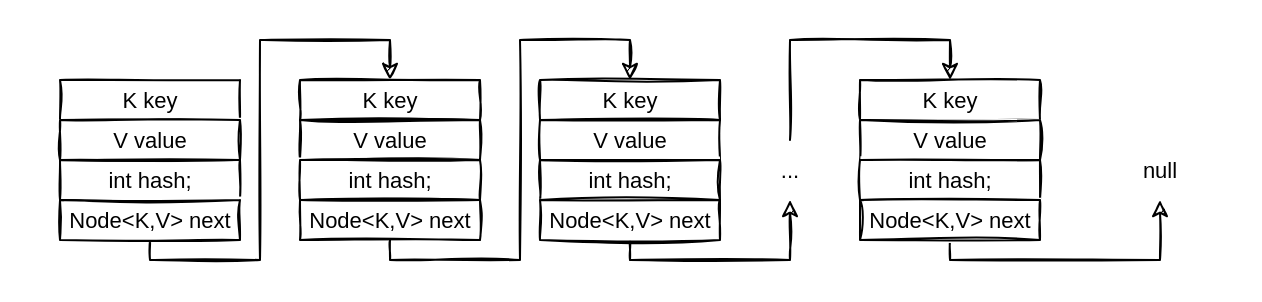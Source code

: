 <mxfile version="15.7.3" type="device"><diagram id="f7l-QjNNwd-E0EBBUE6t" name="Page-1"><mxGraphModel dx="1106" dy="920" grid="1" gridSize="10" guides="1" tooltips="1" connect="1" arrows="1" fold="1" page="1" pageScale="1" pageWidth="827" pageHeight="1169" math="0" shadow="0"><root><mxCell id="0"/><mxCell id="1" parent="0"/><mxCell id="n7bLC_yVU024SIhaCoEX-29" value="" style="rounded=0;whiteSpace=wrap;html=1;fontSize=11;strokeColor=none;fillColor=none;sketch=1;" parent="1" vertex="1"><mxGeometry x="90" y="120" width="630" height="150" as="geometry"/></mxCell><mxCell id="n7bLC_yVU024SIhaCoEX-1" value="&lt;font style=&quot;font-size: 11px&quot;&gt;K key&lt;/font&gt;" style="rounded=0;whiteSpace=wrap;html=1;sketch=1;" parent="1" vertex="1"><mxGeometry x="120" y="160" width="90" height="20" as="geometry"/></mxCell><mxCell id="n7bLC_yVU024SIhaCoEX-2" value="&lt;font style=&quot;font-size: 11px&quot;&gt;V value&lt;/font&gt;" style="rounded=0;whiteSpace=wrap;html=1;sketch=1;" parent="1" vertex="1"><mxGeometry x="120" y="180" width="90" height="20" as="geometry"/></mxCell><mxCell id="n7bLC_yVU024SIhaCoEX-3" value="&lt;font style=&quot;font-size: 11px&quot;&gt;int hash;&lt;/font&gt;" style="rounded=0;whiteSpace=wrap;html=1;sketch=1;" parent="1" vertex="1"><mxGeometry x="120" y="200" width="90" height="20" as="geometry"/></mxCell><mxCell id="n7bLC_yVU024SIhaCoEX-21" style="edgeStyle=orthogonalEdgeStyle;rounded=0;orthogonalLoop=1;jettySize=auto;html=1;exitX=0.5;exitY=1;exitDx=0;exitDy=0;entryX=0.5;entryY=0;entryDx=0;entryDy=0;fontSize=11;sketch=1;" parent="1" source="n7bLC_yVU024SIhaCoEX-4" target="n7bLC_yVU024SIhaCoEX-5" edge="1"><mxGeometry relative="1" as="geometry"><Array as="points"><mxPoint x="165" y="250"/><mxPoint x="220" y="250"/><mxPoint x="220" y="140"/><mxPoint x="285" y="140"/></Array></mxGeometry></mxCell><mxCell id="n7bLC_yVU024SIhaCoEX-4" value="&lt;font style=&quot;font-size: 11px&quot;&gt;Node&amp;lt;K,V&amp;gt; next&lt;/font&gt;" style="rounded=0;whiteSpace=wrap;html=1;sketch=1;" parent="1" vertex="1"><mxGeometry x="120" y="220" width="90" height="20" as="geometry"/></mxCell><mxCell id="n7bLC_yVU024SIhaCoEX-5" value="&lt;font style=&quot;font-size: 11px&quot;&gt;K key&lt;/font&gt;" style="rounded=0;whiteSpace=wrap;html=1;sketch=1;" parent="1" vertex="1"><mxGeometry x="240" y="160" width="90" height="20" as="geometry"/></mxCell><mxCell id="n7bLC_yVU024SIhaCoEX-6" value="&lt;font style=&quot;font-size: 11px&quot;&gt;V value&lt;/font&gt;" style="rounded=0;whiteSpace=wrap;html=1;sketch=1;" parent="1" vertex="1"><mxGeometry x="240" y="180" width="90" height="20" as="geometry"/></mxCell><mxCell id="n7bLC_yVU024SIhaCoEX-7" value="&lt;font style=&quot;font-size: 11px&quot;&gt;int hash;&lt;/font&gt;" style="rounded=0;whiteSpace=wrap;html=1;sketch=1;" parent="1" vertex="1"><mxGeometry x="240" y="200" width="90" height="20" as="geometry"/></mxCell><mxCell id="n7bLC_yVU024SIhaCoEX-22" style="edgeStyle=orthogonalEdgeStyle;rounded=0;orthogonalLoop=1;jettySize=auto;html=1;exitX=0.5;exitY=1;exitDx=0;exitDy=0;entryX=0.5;entryY=0;entryDx=0;entryDy=0;fontSize=11;sketch=1;" parent="1" source="n7bLC_yVU024SIhaCoEX-8" target="n7bLC_yVU024SIhaCoEX-9" edge="1"><mxGeometry relative="1" as="geometry"><Array as="points"><mxPoint x="285" y="250"/><mxPoint x="350" y="250"/><mxPoint x="350" y="140"/><mxPoint x="405" y="140"/></Array></mxGeometry></mxCell><mxCell id="n7bLC_yVU024SIhaCoEX-8" value="&lt;font style=&quot;font-size: 11px&quot;&gt;Node&amp;lt;K,V&amp;gt; next&lt;/font&gt;" style="rounded=0;whiteSpace=wrap;html=1;sketch=1;" parent="1" vertex="1"><mxGeometry x="240" y="220" width="90" height="20" as="geometry"/></mxCell><mxCell id="n7bLC_yVU024SIhaCoEX-9" value="&lt;font style=&quot;font-size: 11px&quot;&gt;K key&lt;/font&gt;" style="rounded=0;whiteSpace=wrap;html=1;sketch=1;" parent="1" vertex="1"><mxGeometry x="360" y="160" width="90" height="20" as="geometry"/></mxCell><mxCell id="n7bLC_yVU024SIhaCoEX-10" value="&lt;font style=&quot;font-size: 11px&quot;&gt;V value&lt;/font&gt;" style="rounded=0;whiteSpace=wrap;html=1;sketch=1;" parent="1" vertex="1"><mxGeometry x="360" y="180" width="90" height="20" as="geometry"/></mxCell><mxCell id="n7bLC_yVU024SIhaCoEX-11" value="&lt;font style=&quot;font-size: 11px&quot;&gt;int hash;&lt;/font&gt;" style="rounded=0;whiteSpace=wrap;html=1;sketch=1;" parent="1" vertex="1"><mxGeometry x="360" y="200" width="90" height="20" as="geometry"/></mxCell><mxCell id="n7bLC_yVU024SIhaCoEX-23" style="edgeStyle=orthogonalEdgeStyle;rounded=0;orthogonalLoop=1;jettySize=auto;html=1;exitX=0.5;exitY=1;exitDx=0;exitDy=0;fontSize=11;entryX=0.5;entryY=1;entryDx=0;entryDy=0;sketch=1;" parent="1" source="n7bLC_yVU024SIhaCoEX-12" target="n7bLC_yVU024SIhaCoEX-24" edge="1"><mxGeometry relative="1" as="geometry"><mxPoint x="480" y="230" as="targetPoint"/><Array as="points"><mxPoint x="405" y="250"/><mxPoint x="485" y="250"/></Array></mxGeometry></mxCell><mxCell id="n7bLC_yVU024SIhaCoEX-12" value="&lt;font style=&quot;font-size: 11px&quot;&gt;Node&amp;lt;K,V&amp;gt; next&lt;/font&gt;" style="rounded=0;whiteSpace=wrap;html=1;sketch=1;" parent="1" vertex="1"><mxGeometry x="360" y="220" width="90" height="20" as="geometry"/></mxCell><mxCell id="n7bLC_yVU024SIhaCoEX-13" value="&lt;font style=&quot;font-size: 11px&quot;&gt;K key&lt;/font&gt;" style="rounded=0;whiteSpace=wrap;html=1;sketch=1;" parent="1" vertex="1"><mxGeometry x="520" y="160" width="90" height="20" as="geometry"/></mxCell><mxCell id="n7bLC_yVU024SIhaCoEX-14" value="&lt;font style=&quot;font-size: 11px&quot;&gt;V value&lt;/font&gt;" style="rounded=0;whiteSpace=wrap;html=1;sketch=1;" parent="1" vertex="1"><mxGeometry x="520" y="180" width="90" height="20" as="geometry"/></mxCell><mxCell id="n7bLC_yVU024SIhaCoEX-15" value="&lt;font style=&quot;font-size: 11px&quot;&gt;int hash;&lt;/font&gt;" style="rounded=0;whiteSpace=wrap;html=1;sketch=1;" parent="1" vertex="1"><mxGeometry x="520" y="200" width="90" height="20" as="geometry"/></mxCell><mxCell id="n7bLC_yVU024SIhaCoEX-28" style="edgeStyle=orthogonalEdgeStyle;rounded=0;orthogonalLoop=1;jettySize=auto;html=1;exitX=0.5;exitY=1;exitDx=0;exitDy=0;entryX=0.5;entryY=1;entryDx=0;entryDy=0;fontSize=11;sketch=1;" parent="1" source="n7bLC_yVU024SIhaCoEX-16" target="n7bLC_yVU024SIhaCoEX-27" edge="1"><mxGeometry relative="1" as="geometry"><Array as="points"><mxPoint x="565" y="250"/><mxPoint x="670" y="250"/></Array></mxGeometry></mxCell><mxCell id="n7bLC_yVU024SIhaCoEX-16" value="&lt;font style=&quot;font-size: 11px&quot;&gt;Node&amp;lt;K,V&amp;gt; next&lt;/font&gt;" style="rounded=0;whiteSpace=wrap;html=1;sketch=1;" parent="1" vertex="1"><mxGeometry x="520" y="220" width="90" height="20" as="geometry"/></mxCell><mxCell id="n7bLC_yVU024SIhaCoEX-24" value="..." style="text;html=1;strokeColor=none;fillColor=none;align=center;verticalAlign=middle;whiteSpace=wrap;rounded=0;fontSize=11;sketch=1;" parent="1" vertex="1"><mxGeometry x="450" y="190" width="70" height="30" as="geometry"/></mxCell><mxCell id="n7bLC_yVU024SIhaCoEX-26" style="edgeStyle=orthogonalEdgeStyle;rounded=0;orthogonalLoop=1;jettySize=auto;html=1;fontSize=11;entryX=0.5;entryY=0;entryDx=0;entryDy=0;exitX=0.5;exitY=0;exitDx=0;exitDy=0;sketch=1;" parent="1" source="n7bLC_yVU024SIhaCoEX-24" target="n7bLC_yVU024SIhaCoEX-13" edge="1"><mxGeometry relative="1" as="geometry"><mxPoint x="555" y="100" as="targetPoint"/><mxPoint x="480" y="150" as="sourcePoint"/><Array as="points"><mxPoint x="485" y="140"/><mxPoint x="565" y="140"/></Array></mxGeometry></mxCell><mxCell id="n7bLC_yVU024SIhaCoEX-27" value="null" style="text;html=1;strokeColor=none;fillColor=none;align=center;verticalAlign=middle;whiteSpace=wrap;rounded=0;fontSize=11;sketch=1;" parent="1" vertex="1"><mxGeometry x="640" y="190" width="60" height="30" as="geometry"/></mxCell></root></mxGraphModel></diagram></mxfile>